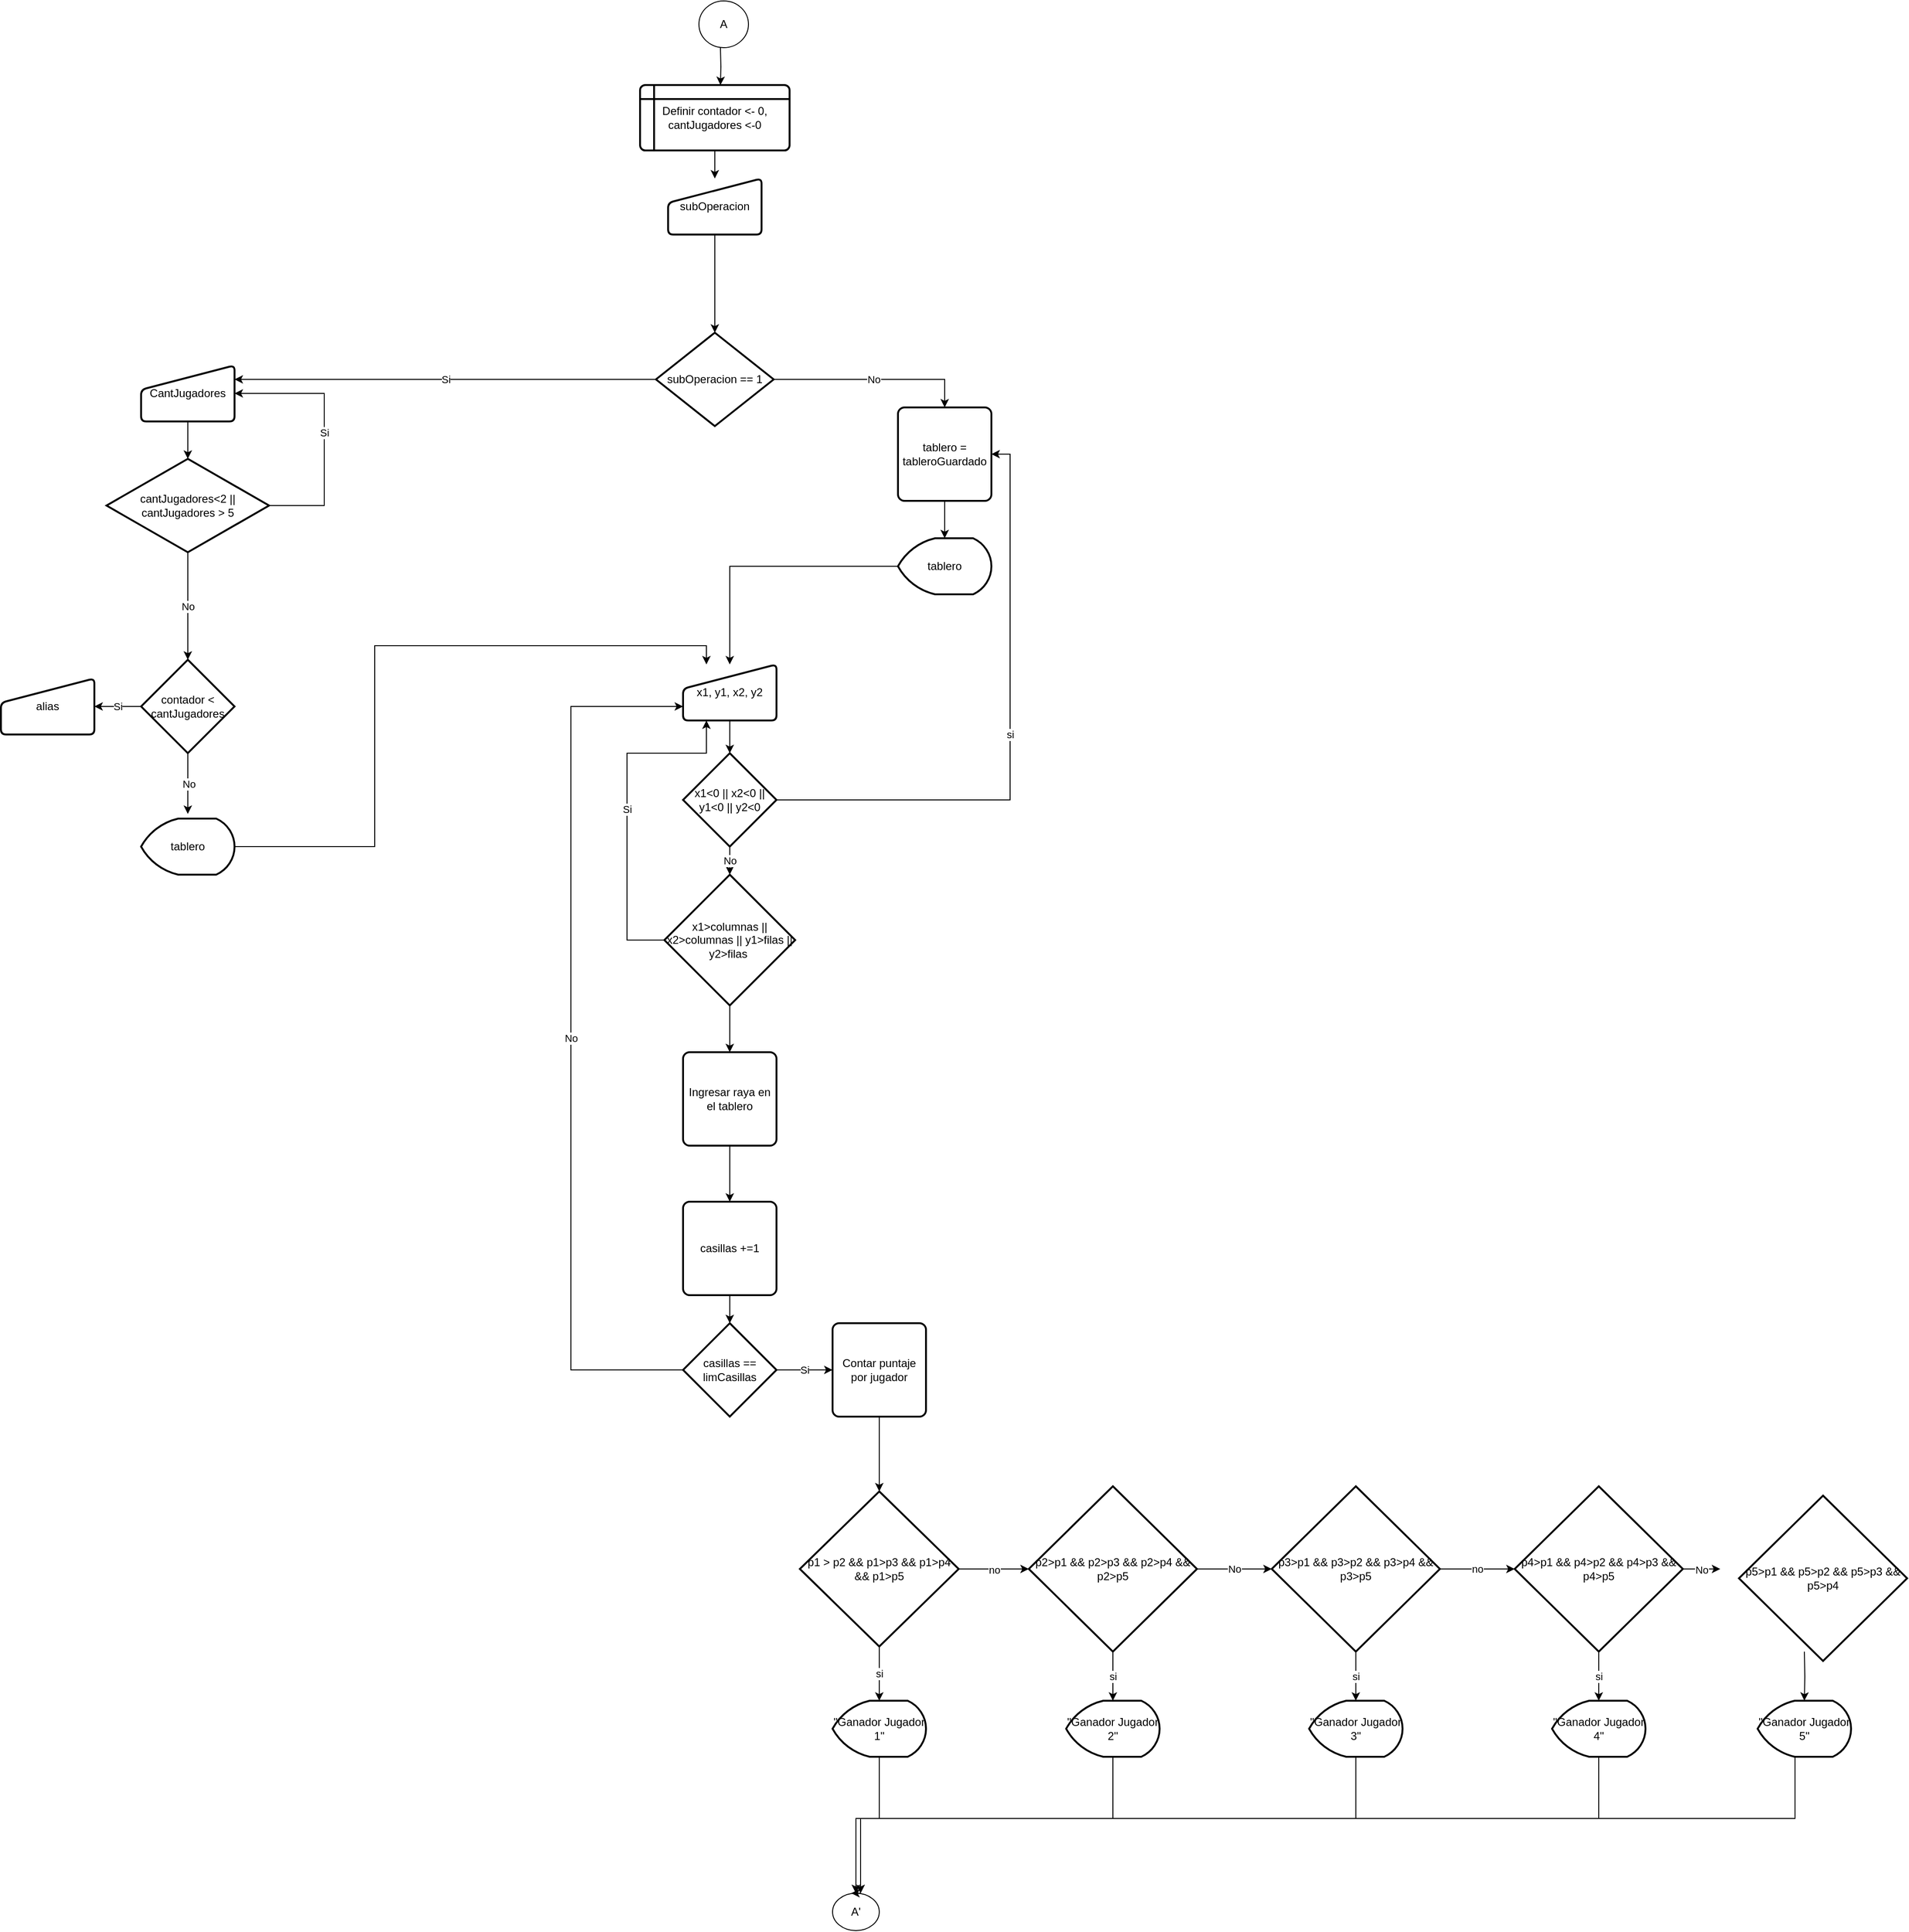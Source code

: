 <mxfile version="14.6.10" type="device"><diagram id="C5RBs43oDa-KdzZeNtuy" name="Page-1"><mxGraphModel dx="2249" dy="814" grid="1" gridSize="10" guides="1" tooltips="1" connect="1" arrows="1" fold="1" page="1" pageScale="1" pageWidth="827" pageHeight="1169" math="0" shadow="0"><root><mxCell id="WIyWlLk6GJQsqaUBKTNV-0"/><mxCell id="WIyWlLk6GJQsqaUBKTNV-1" parent="WIyWlLk6GJQsqaUBKTNV-0"/><mxCell id="ylawW8nOiuHDI_4FPvQr-1" style="edgeStyle=orthogonalEdgeStyle;rounded=0;orthogonalLoop=1;jettySize=auto;html=1;exitX=0.5;exitY=1;exitDx=0;exitDy=0;entryX=0.5;entryY=0;entryDx=0;entryDy=0;entryPerimeter=0;" parent="WIyWlLk6GJQsqaUBKTNV-1" edge="1"><mxGeometry relative="1" as="geometry"><mxPoint x="410" y="90" as="targetPoint"/><mxPoint x="410" y="50" as="sourcePoint"/></mxGeometry></mxCell><mxCell id="88ekyTWtMoJiHLPpiOos-41" style="edgeStyle=orthogonalEdgeStyle;rounded=0;orthogonalLoop=1;jettySize=auto;html=1;entryX=0.5;entryY=0;entryDx=0;entryDy=0;entryPerimeter=0;" edge="1" parent="WIyWlLk6GJQsqaUBKTNV-1" source="ylawW8nOiuHDI_4FPvQr-2" target="ylawW8nOiuHDI_4FPvQr-3"><mxGeometry relative="1" as="geometry"/></mxCell><mxCell id="ylawW8nOiuHDI_4FPvQr-2" value="subOperacion" style="html=1;strokeWidth=2;shape=manualInput;whiteSpace=wrap;rounded=1;size=26;arcSize=11;" parent="WIyWlLk6GJQsqaUBKTNV-1" vertex="1"><mxGeometry x="354" y="190" width="100" height="60" as="geometry"/></mxCell><mxCell id="ylawW8nOiuHDI_4FPvQr-8" value="No" style="edgeStyle=orthogonalEdgeStyle;rounded=0;orthogonalLoop=1;jettySize=auto;html=1;exitX=1;exitY=0.5;exitDx=0;exitDy=0;exitPerimeter=0;entryX=0.5;entryY=0;entryDx=0;entryDy=0;" parent="WIyWlLk6GJQsqaUBKTNV-1" source="ylawW8nOiuHDI_4FPvQr-3" target="ylawW8nOiuHDI_4FPvQr-7" edge="1"><mxGeometry relative="1" as="geometry"/></mxCell><mxCell id="88ekyTWtMoJiHLPpiOos-50" value="Si" style="edgeStyle=orthogonalEdgeStyle;rounded=0;orthogonalLoop=1;jettySize=auto;html=1;entryX=1;entryY=0.25;entryDx=0;entryDy=0;" edge="1" parent="WIyWlLk6GJQsqaUBKTNV-1" source="ylawW8nOiuHDI_4FPvQr-3" target="88ekyTWtMoJiHLPpiOos-46"><mxGeometry relative="1" as="geometry"><mxPoint x="14" y="405" as="targetPoint"/></mxGeometry></mxCell><mxCell id="ylawW8nOiuHDI_4FPvQr-3" value="subOperacion == 1" style="strokeWidth=2;html=1;shape=mxgraph.flowchart.decision;whiteSpace=wrap;" parent="WIyWlLk6GJQsqaUBKTNV-1" vertex="1"><mxGeometry x="341" y="355" width="126" height="100" as="geometry"/></mxCell><mxCell id="ylawW8nOiuHDI_4FPvQr-10" style="edgeStyle=orthogonalEdgeStyle;rounded=0;orthogonalLoop=1;jettySize=auto;html=1;exitX=0.5;exitY=1;exitDx=0;exitDy=0;entryX=0.5;entryY=0;entryDx=0;entryDy=0;entryPerimeter=0;" parent="WIyWlLk6GJQsqaUBKTNV-1" source="ylawW8nOiuHDI_4FPvQr-7" target="ylawW8nOiuHDI_4FPvQr-9" edge="1"><mxGeometry relative="1" as="geometry"/></mxCell><mxCell id="ylawW8nOiuHDI_4FPvQr-7" value="tablero = tableroGuardado" style="rounded=1;whiteSpace=wrap;html=1;absoluteArcSize=1;arcSize=14;strokeWidth=2;" parent="WIyWlLk6GJQsqaUBKTNV-1" vertex="1"><mxGeometry x="600" y="435" width="100" height="100" as="geometry"/></mxCell><mxCell id="ylawW8nOiuHDI_4FPvQr-13" style="edgeStyle=orthogonalEdgeStyle;rounded=0;orthogonalLoop=1;jettySize=auto;html=1;exitX=0;exitY=0.5;exitDx=0;exitDy=0;exitPerimeter=0;entryX=0.5;entryY=0;entryDx=0;entryDy=0;" parent="WIyWlLk6GJQsqaUBKTNV-1" source="ylawW8nOiuHDI_4FPvQr-9" edge="1" target="ylawW8nOiuHDI_4FPvQr-11"><mxGeometry relative="1" as="geometry"><mxPoint x="410" y="715" as="targetPoint"/><Array as="points"><mxPoint x="420" y="605"/></Array></mxGeometry></mxCell><mxCell id="ylawW8nOiuHDI_4FPvQr-9" value="tablero" style="strokeWidth=2;html=1;shape=mxgraph.flowchart.display;whiteSpace=wrap;" parent="WIyWlLk6GJQsqaUBKTNV-1" vertex="1"><mxGeometry x="600" y="575" width="100" height="60" as="geometry"/></mxCell><mxCell id="ylawW8nOiuHDI_4FPvQr-15" style="edgeStyle=orthogonalEdgeStyle;rounded=0;orthogonalLoop=1;jettySize=auto;html=1;exitX=0.5;exitY=1;exitDx=0;exitDy=0;entryX=0.5;entryY=0;entryDx=0;entryDy=0;entryPerimeter=0;" parent="WIyWlLk6GJQsqaUBKTNV-1" source="ylawW8nOiuHDI_4FPvQr-11" target="ylawW8nOiuHDI_4FPvQr-14" edge="1"><mxGeometry relative="1" as="geometry"/></mxCell><mxCell id="ylawW8nOiuHDI_4FPvQr-11" value="x1, y1, x2, y2" style="html=1;strokeWidth=2;shape=manualInput;whiteSpace=wrap;rounded=1;size=26;arcSize=11;" parent="WIyWlLk6GJQsqaUBKTNV-1" vertex="1"><mxGeometry x="370" y="710" width="100" height="60" as="geometry"/></mxCell><mxCell id="ylawW8nOiuHDI_4FPvQr-17" value="si" style="edgeStyle=orthogonalEdgeStyle;rounded=0;orthogonalLoop=1;jettySize=auto;html=1;exitX=1;exitY=0.5;exitDx=0;exitDy=0;exitPerimeter=0;entryX=1;entryY=0.5;entryDx=0;entryDy=0;" parent="WIyWlLk6GJQsqaUBKTNV-1" source="ylawW8nOiuHDI_4FPvQr-14" target="ylawW8nOiuHDI_4FPvQr-7" edge="1"><mxGeometry relative="1" as="geometry"/></mxCell><mxCell id="88ekyTWtMoJiHLPpiOos-2" value="No" style="edgeStyle=orthogonalEdgeStyle;rounded=0;orthogonalLoop=1;jettySize=auto;html=1;entryX=0.5;entryY=0;entryDx=0;entryDy=0;entryPerimeter=0;" edge="1" parent="WIyWlLk6GJQsqaUBKTNV-1" source="ylawW8nOiuHDI_4FPvQr-14" target="88ekyTWtMoJiHLPpiOos-0"><mxGeometry relative="1" as="geometry"/></mxCell><mxCell id="ylawW8nOiuHDI_4FPvQr-14" value="x1&amp;lt;0 || x2&amp;lt;0 || y1&amp;lt;0 || y2&amp;lt;0" style="strokeWidth=2;html=1;shape=mxgraph.flowchart.decision;whiteSpace=wrap;" parent="WIyWlLk6GJQsqaUBKTNV-1" vertex="1"><mxGeometry x="370" y="805" width="100" height="100" as="geometry"/></mxCell><mxCell id="ylawW8nOiuHDI_4FPvQr-22" style="edgeStyle=orthogonalEdgeStyle;rounded=0;orthogonalLoop=1;jettySize=auto;html=1;exitX=0.5;exitY=1;exitDx=0;exitDy=0;entryX=0.5;entryY=0;entryDx=0;entryDy=0;entryPerimeter=0;" parent="WIyWlLk6GJQsqaUBKTNV-1" source="ylawW8nOiuHDI_4FPvQr-19" target="ylawW8nOiuHDI_4FPvQr-21" edge="1"><mxGeometry relative="1" as="geometry"/></mxCell><mxCell id="ylawW8nOiuHDI_4FPvQr-19" value="casillas +=1" style="rounded=1;whiteSpace=wrap;html=1;absoluteArcSize=1;arcSize=14;strokeWidth=2;" parent="WIyWlLk6GJQsqaUBKTNV-1" vertex="1"><mxGeometry x="370" y="1285" width="100" height="100" as="geometry"/></mxCell><mxCell id="ylawW8nOiuHDI_4FPvQr-23" value="No" style="edgeStyle=orthogonalEdgeStyle;rounded=0;orthogonalLoop=1;jettySize=auto;html=1;exitX=0;exitY=0.5;exitDx=0;exitDy=0;exitPerimeter=0;entryX=0;entryY=0.75;entryDx=0;entryDy=0;" parent="WIyWlLk6GJQsqaUBKTNV-1" source="ylawW8nOiuHDI_4FPvQr-21" target="ylawW8nOiuHDI_4FPvQr-11" edge="1"><mxGeometry relative="1" as="geometry"><Array as="points"><mxPoint x="250" y="1465"/><mxPoint x="250" y="755"/></Array></mxGeometry></mxCell><mxCell id="88ekyTWtMoJiHLPpiOos-5" value="Si" style="edgeStyle=orthogonalEdgeStyle;rounded=0;orthogonalLoop=1;jettySize=auto;html=1;entryX=0;entryY=0.5;entryDx=0;entryDy=0;" edge="1" parent="WIyWlLk6GJQsqaUBKTNV-1" source="ylawW8nOiuHDI_4FPvQr-21" target="jDGdgUEeSztXkg5jQQTy-4"><mxGeometry relative="1" as="geometry"/></mxCell><mxCell id="ylawW8nOiuHDI_4FPvQr-21" value="casillas == limCasillas" style="strokeWidth=2;html=1;shape=mxgraph.flowchart.decision;whiteSpace=wrap;" parent="WIyWlLk6GJQsqaUBKTNV-1" vertex="1"><mxGeometry x="370" y="1415" width="100" height="100" as="geometry"/></mxCell><mxCell id="ylawW8nOiuHDI_4FPvQr-27" value="si" style="edgeStyle=orthogonalEdgeStyle;rounded=0;orthogonalLoop=1;jettySize=auto;html=1;exitX=0.5;exitY=1;exitDx=0;exitDy=0;exitPerimeter=0;entryX=0.5;entryY=0;entryDx=0;entryDy=0;entryPerimeter=0;" parent="WIyWlLk6GJQsqaUBKTNV-1" source="ylawW8nOiuHDI_4FPvQr-24" target="ylawW8nOiuHDI_4FPvQr-26" edge="1"><mxGeometry relative="1" as="geometry"/></mxCell><mxCell id="ylawW8nOiuHDI_4FPvQr-29" value="no" style="edgeStyle=orthogonalEdgeStyle;rounded=0;orthogonalLoop=1;jettySize=auto;html=1;exitX=1;exitY=0.5;exitDx=0;exitDy=0;exitPerimeter=0;" parent="WIyWlLk6GJQsqaUBKTNV-1" source="ylawW8nOiuHDI_4FPvQr-24" edge="1"><mxGeometry relative="1" as="geometry"><mxPoint x="740" y="1678" as="targetPoint"/></mxGeometry></mxCell><mxCell id="ylawW8nOiuHDI_4FPvQr-24" value="p1 &amp;gt; p2 &amp;amp;&amp;amp; p1&amp;gt;p3 &amp;amp;&amp;amp; p1&amp;gt;p4 &amp;amp;&amp;amp; p1&amp;gt;p5" style="strokeWidth=2;html=1;shape=mxgraph.flowchart.decision;whiteSpace=wrap;" parent="WIyWlLk6GJQsqaUBKTNV-1" vertex="1"><mxGeometry x="495" y="1595" width="170" height="166" as="geometry"/></mxCell><mxCell id="88ekyTWtMoJiHLPpiOos-27" style="edgeStyle=orthogonalEdgeStyle;rounded=0;orthogonalLoop=1;jettySize=auto;html=1;" edge="1" parent="WIyWlLk6GJQsqaUBKTNV-1" source="ylawW8nOiuHDI_4FPvQr-26"><mxGeometry relative="1" as="geometry"><mxPoint x="560" y="2025" as="targetPoint"/><Array as="points"><mxPoint x="580" y="1945"/><mxPoint x="560" y="1945"/></Array></mxGeometry></mxCell><mxCell id="ylawW8nOiuHDI_4FPvQr-26" value="&quot;Ganador Jugador 1&quot;" style="strokeWidth=2;html=1;shape=mxgraph.flowchart.display;whiteSpace=wrap;" parent="WIyWlLk6GJQsqaUBKTNV-1" vertex="1"><mxGeometry x="530" y="1819" width="100" height="60" as="geometry"/></mxCell><mxCell id="jDGdgUEeSztXkg5jQQTy-0" value="A" style="ellipse;whiteSpace=wrap;html=1;" parent="WIyWlLk6GJQsqaUBKTNV-1" vertex="1"><mxGeometry x="387" width="53" height="50" as="geometry"/></mxCell><mxCell id="jDGdgUEeSztXkg5jQQTy-1" value="A'" style="ellipse;whiteSpace=wrap;html=1;" parent="WIyWlLk6GJQsqaUBKTNV-1" vertex="1"><mxGeometry x="530" y="2025" width="50" height="40" as="geometry"/></mxCell><mxCell id="88ekyTWtMoJiHLPpiOos-4" style="edgeStyle=orthogonalEdgeStyle;rounded=0;orthogonalLoop=1;jettySize=auto;html=1;" edge="1" parent="WIyWlLk6GJQsqaUBKTNV-1" source="jDGdgUEeSztXkg5jQQTy-2" target="ylawW8nOiuHDI_4FPvQr-19"><mxGeometry relative="1" as="geometry"/></mxCell><mxCell id="jDGdgUEeSztXkg5jQQTy-2" value="Ingresar raya en el tablero" style="rounded=1;whiteSpace=wrap;html=1;absoluteArcSize=1;arcSize=14;strokeWidth=2;" parent="WIyWlLk6GJQsqaUBKTNV-1" vertex="1"><mxGeometry x="370" y="1125" width="100" height="100" as="geometry"/></mxCell><mxCell id="88ekyTWtMoJiHLPpiOos-6" style="edgeStyle=orthogonalEdgeStyle;rounded=0;orthogonalLoop=1;jettySize=auto;html=1;entryX=0.5;entryY=0;entryDx=0;entryDy=0;entryPerimeter=0;" edge="1" parent="WIyWlLk6GJQsqaUBKTNV-1" source="jDGdgUEeSztXkg5jQQTy-4" target="ylawW8nOiuHDI_4FPvQr-24"><mxGeometry relative="1" as="geometry"/></mxCell><mxCell id="jDGdgUEeSztXkg5jQQTy-4" value="Contar puntaje por jugador" style="rounded=1;whiteSpace=wrap;html=1;absoluteArcSize=1;arcSize=14;strokeWidth=2;" parent="WIyWlLk6GJQsqaUBKTNV-1" vertex="1"><mxGeometry x="530" y="1415" width="100" height="100" as="geometry"/></mxCell><mxCell id="88ekyTWtMoJiHLPpiOos-1" value="Si" style="edgeStyle=orthogonalEdgeStyle;rounded=0;orthogonalLoop=1;jettySize=auto;html=1;entryX=0.25;entryY=1;entryDx=0;entryDy=0;" edge="1" parent="WIyWlLk6GJQsqaUBKTNV-1" source="88ekyTWtMoJiHLPpiOos-0" target="ylawW8nOiuHDI_4FPvQr-11"><mxGeometry relative="1" as="geometry"><Array as="points"><mxPoint x="310" y="1005"/><mxPoint x="310" y="805"/><mxPoint x="395" y="805"/></Array></mxGeometry></mxCell><mxCell id="88ekyTWtMoJiHLPpiOos-3" style="edgeStyle=orthogonalEdgeStyle;rounded=0;orthogonalLoop=1;jettySize=auto;html=1;" edge="1" parent="WIyWlLk6GJQsqaUBKTNV-1" source="88ekyTWtMoJiHLPpiOos-0" target="jDGdgUEeSztXkg5jQQTy-2"><mxGeometry relative="1" as="geometry"/></mxCell><mxCell id="88ekyTWtMoJiHLPpiOos-0" value="x1&amp;gt;columnas || x2&amp;gt;columnas || y1&amp;gt;filas || y2&amp;gt;filas&amp;nbsp;" style="strokeWidth=2;html=1;shape=mxgraph.flowchart.decision;whiteSpace=wrap;" vertex="1" parent="WIyWlLk6GJQsqaUBKTNV-1"><mxGeometry x="350" y="935" width="140" height="140" as="geometry"/></mxCell><mxCell id="88ekyTWtMoJiHLPpiOos-10" value="si" style="edgeStyle=orthogonalEdgeStyle;rounded=0;orthogonalLoop=1;jettySize=auto;html=1;entryX=0.5;entryY=0;entryDx=0;entryDy=0;entryPerimeter=0;" edge="1" parent="WIyWlLk6GJQsqaUBKTNV-1" source="88ekyTWtMoJiHLPpiOos-8" target="88ekyTWtMoJiHLPpiOos-9"><mxGeometry relative="1" as="geometry"/></mxCell><mxCell id="88ekyTWtMoJiHLPpiOos-20" value="No" style="edgeStyle=orthogonalEdgeStyle;rounded=0;orthogonalLoop=1;jettySize=auto;html=1;entryX=0;entryY=0.5;entryDx=0;entryDy=0;entryPerimeter=0;" edge="1" parent="WIyWlLk6GJQsqaUBKTNV-1" source="88ekyTWtMoJiHLPpiOos-8" target="88ekyTWtMoJiHLPpiOos-12"><mxGeometry relative="1" as="geometry"/></mxCell><mxCell id="88ekyTWtMoJiHLPpiOos-8" value="p2&amp;gt;p1 &amp;amp;&amp;amp; p2&amp;gt;p3 &amp;amp;&amp;amp; p2&amp;gt;p4 &amp;amp;&amp;amp; p2&amp;gt;p5" style="strokeWidth=2;html=1;shape=mxgraph.flowchart.decision;whiteSpace=wrap;" vertex="1" parent="WIyWlLk6GJQsqaUBKTNV-1"><mxGeometry x="740" y="1589.5" width="180" height="177" as="geometry"/></mxCell><mxCell id="88ekyTWtMoJiHLPpiOos-26" style="edgeStyle=orthogonalEdgeStyle;rounded=0;orthogonalLoop=1;jettySize=auto;html=1;" edge="1" parent="WIyWlLk6GJQsqaUBKTNV-1" source="88ekyTWtMoJiHLPpiOos-9"><mxGeometry relative="1" as="geometry"><mxPoint x="560" y="2025" as="targetPoint"/><Array as="points"><mxPoint x="830" y="1945"/><mxPoint x="560" y="1945"/></Array></mxGeometry></mxCell><mxCell id="88ekyTWtMoJiHLPpiOos-9" value="&quot;Ganador Jugador 2&quot;" style="strokeWidth=2;html=1;shape=mxgraph.flowchart.display;whiteSpace=wrap;" vertex="1" parent="WIyWlLk6GJQsqaUBKTNV-1"><mxGeometry x="780" y="1819" width="100" height="60" as="geometry"/></mxCell><mxCell id="88ekyTWtMoJiHLPpiOos-11" value="si" style="edgeStyle=orthogonalEdgeStyle;rounded=0;orthogonalLoop=1;jettySize=auto;html=1;entryX=0.5;entryY=0;entryDx=0;entryDy=0;entryPerimeter=0;" edge="1" parent="WIyWlLk6GJQsqaUBKTNV-1" source="88ekyTWtMoJiHLPpiOos-12" target="88ekyTWtMoJiHLPpiOos-13"><mxGeometry relative="1" as="geometry"/></mxCell><mxCell id="88ekyTWtMoJiHLPpiOos-21" value="no" style="edgeStyle=orthogonalEdgeStyle;rounded=0;orthogonalLoop=1;jettySize=auto;html=1;entryX=0;entryY=0.5;entryDx=0;entryDy=0;entryPerimeter=0;" edge="1" parent="WIyWlLk6GJQsqaUBKTNV-1" source="88ekyTWtMoJiHLPpiOos-12" target="88ekyTWtMoJiHLPpiOos-15"><mxGeometry relative="1" as="geometry"/></mxCell><mxCell id="88ekyTWtMoJiHLPpiOos-12" value="p3&amp;gt;p1 &amp;amp;&amp;amp; p3&amp;gt;p2 &amp;amp;&amp;amp; p3&amp;gt;p4 &amp;amp;&amp;amp; p3&amp;gt;p5" style="strokeWidth=2;html=1;shape=mxgraph.flowchart.decision;whiteSpace=wrap;" vertex="1" parent="WIyWlLk6GJQsqaUBKTNV-1"><mxGeometry x="1000" y="1589.5" width="180" height="177" as="geometry"/></mxCell><mxCell id="88ekyTWtMoJiHLPpiOos-25" style="edgeStyle=orthogonalEdgeStyle;rounded=0;orthogonalLoop=1;jettySize=auto;html=1;entryX=0.5;entryY=0;entryDx=0;entryDy=0;" edge="1" parent="WIyWlLk6GJQsqaUBKTNV-1" source="88ekyTWtMoJiHLPpiOos-13" target="jDGdgUEeSztXkg5jQQTy-1"><mxGeometry relative="1" as="geometry"><Array as="points"><mxPoint x="1090" y="1945"/><mxPoint x="555" y="1945"/></Array></mxGeometry></mxCell><mxCell id="88ekyTWtMoJiHLPpiOos-13" value="&quot;Ganador Jugador 3&quot;" style="strokeWidth=2;html=1;shape=mxgraph.flowchart.display;whiteSpace=wrap;" vertex="1" parent="WIyWlLk6GJQsqaUBKTNV-1"><mxGeometry x="1040" y="1819" width="100" height="60" as="geometry"/></mxCell><mxCell id="88ekyTWtMoJiHLPpiOos-14" value="si" style="edgeStyle=orthogonalEdgeStyle;rounded=0;orthogonalLoop=1;jettySize=auto;html=1;entryX=0.5;entryY=0;entryDx=0;entryDy=0;entryPerimeter=0;" edge="1" parent="WIyWlLk6GJQsqaUBKTNV-1" source="88ekyTWtMoJiHLPpiOos-15" target="88ekyTWtMoJiHLPpiOos-16"><mxGeometry relative="1" as="geometry"/></mxCell><mxCell id="88ekyTWtMoJiHLPpiOos-22" value="No" style="edgeStyle=orthogonalEdgeStyle;rounded=0;orthogonalLoop=1;jettySize=auto;html=1;entryX=0;entryY=0.5;entryDx=0;entryDy=0;entryPerimeter=0;" edge="1" parent="WIyWlLk6GJQsqaUBKTNV-1" source="88ekyTWtMoJiHLPpiOos-15"><mxGeometry relative="1" as="geometry"><mxPoint x="1480" y="1678" as="targetPoint"/></mxGeometry></mxCell><mxCell id="88ekyTWtMoJiHLPpiOos-15" value="p4&amp;gt;p1 &amp;amp;&amp;amp; p4&amp;gt;p2 &amp;amp;&amp;amp; p4&amp;gt;p3 &amp;amp;&amp;amp; p4&amp;gt;p5" style="strokeWidth=2;html=1;shape=mxgraph.flowchart.decision;whiteSpace=wrap;" vertex="1" parent="WIyWlLk6GJQsqaUBKTNV-1"><mxGeometry x="1260" y="1589.5" width="180" height="177" as="geometry"/></mxCell><mxCell id="88ekyTWtMoJiHLPpiOos-24" style="edgeStyle=orthogonalEdgeStyle;rounded=0;orthogonalLoop=1;jettySize=auto;html=1;" edge="1" parent="WIyWlLk6GJQsqaUBKTNV-1" source="88ekyTWtMoJiHLPpiOos-16"><mxGeometry relative="1" as="geometry"><mxPoint x="550" y="2025" as="targetPoint"/><Array as="points"><mxPoint x="1350" y="1945"/><mxPoint x="560" y="1945"/><mxPoint x="560" y="2025"/></Array></mxGeometry></mxCell><mxCell id="88ekyTWtMoJiHLPpiOos-16" value="&quot;Ganador Jugador 4&quot;" style="strokeWidth=2;html=1;shape=mxgraph.flowchart.display;whiteSpace=wrap;" vertex="1" parent="WIyWlLk6GJQsqaUBKTNV-1"><mxGeometry x="1300" y="1819" width="100" height="60" as="geometry"/></mxCell><mxCell id="88ekyTWtMoJiHLPpiOos-17" style="edgeStyle=orthogonalEdgeStyle;rounded=0;orthogonalLoop=1;jettySize=auto;html=1;entryX=0.5;entryY=0;entryDx=0;entryDy=0;entryPerimeter=0;" edge="1" parent="WIyWlLk6GJQsqaUBKTNV-1" target="88ekyTWtMoJiHLPpiOos-19"><mxGeometry relative="1" as="geometry"><mxPoint x="1570" y="1766.5" as="sourcePoint"/></mxGeometry></mxCell><mxCell id="88ekyTWtMoJiHLPpiOos-18" value="p5&amp;gt;p1 &amp;amp;&amp;amp; p5&amp;gt;p2 &amp;amp;&amp;amp; p5&amp;gt;p3 &amp;amp;&amp;amp; p5&amp;gt;p4" style="strokeWidth=2;html=1;shape=mxgraph.flowchart.decision;whiteSpace=wrap;" vertex="1" parent="WIyWlLk6GJQsqaUBKTNV-1"><mxGeometry x="1500" y="1599.5" width="180" height="177" as="geometry"/></mxCell><mxCell id="88ekyTWtMoJiHLPpiOos-23" style="edgeStyle=orthogonalEdgeStyle;rounded=0;orthogonalLoop=1;jettySize=auto;html=1;" edge="1" parent="WIyWlLk6GJQsqaUBKTNV-1" source="88ekyTWtMoJiHLPpiOos-19" target="jDGdgUEeSztXkg5jQQTy-1"><mxGeometry relative="1" as="geometry"><Array as="points"><mxPoint x="1560" y="1945"/><mxPoint x="555" y="1945"/></Array></mxGeometry></mxCell><mxCell id="88ekyTWtMoJiHLPpiOos-19" value="&quot;Ganador Jugador 5&quot;" style="strokeWidth=2;html=1;shape=mxgraph.flowchart.display;whiteSpace=wrap;" vertex="1" parent="WIyWlLk6GJQsqaUBKTNV-1"><mxGeometry x="1520" y="1819" width="100" height="60" as="geometry"/></mxCell><mxCell id="88ekyTWtMoJiHLPpiOos-32" style="edgeStyle=orthogonalEdgeStyle;rounded=0;orthogonalLoop=1;jettySize=auto;html=1;" edge="1" parent="WIyWlLk6GJQsqaUBKTNV-1" source="88ekyTWtMoJiHLPpiOos-29"><mxGeometry relative="1" as="geometry"><mxPoint x="404" y="190" as="targetPoint"/></mxGeometry></mxCell><mxCell id="88ekyTWtMoJiHLPpiOos-29" value="Definir contador &amp;lt;- 0, cantJugadores &amp;lt;-0" style="shape=internalStorage;whiteSpace=wrap;html=1;dx=15;dy=15;rounded=1;arcSize=8;strokeWidth=2;" vertex="1" parent="WIyWlLk6GJQsqaUBKTNV-1"><mxGeometry x="324" y="90" width="160" height="70" as="geometry"/></mxCell><mxCell id="88ekyTWtMoJiHLPpiOos-42" value="Si" style="edgeStyle=orthogonalEdgeStyle;rounded=0;orthogonalLoop=1;jettySize=auto;html=1;entryX=1;entryY=0.5;entryDx=0;entryDy=0;" edge="1" parent="WIyWlLk6GJQsqaUBKTNV-1" source="88ekyTWtMoJiHLPpiOos-44" target="88ekyTWtMoJiHLPpiOos-46"><mxGeometry relative="1" as="geometry"><Array as="points"><mxPoint x="-14" y="540"/><mxPoint x="-14" y="420"/></Array></mxGeometry></mxCell><mxCell id="88ekyTWtMoJiHLPpiOos-43" value="No" style="edgeStyle=orthogonalEdgeStyle;rounded=0;orthogonalLoop=1;jettySize=auto;html=1;entryX=0.5;entryY=0;entryDx=0;entryDy=0;entryPerimeter=0;" edge="1" parent="WIyWlLk6GJQsqaUBKTNV-1" source="88ekyTWtMoJiHLPpiOos-44" target="88ekyTWtMoJiHLPpiOos-48"><mxGeometry relative="1" as="geometry"/></mxCell><mxCell id="88ekyTWtMoJiHLPpiOos-44" value="cantJugadores&amp;lt;2 || cantJugadores &amp;gt; 5" style="strokeWidth=2;html=1;shape=mxgraph.flowchart.decision;whiteSpace=wrap;" vertex="1" parent="WIyWlLk6GJQsqaUBKTNV-1"><mxGeometry x="-247" y="490" width="174" height="100" as="geometry"/></mxCell><mxCell id="88ekyTWtMoJiHLPpiOos-45" style="edgeStyle=orthogonalEdgeStyle;rounded=0;orthogonalLoop=1;jettySize=auto;html=1;entryX=0.5;entryY=0;entryDx=0;entryDy=0;entryPerimeter=0;" edge="1" parent="WIyWlLk6GJQsqaUBKTNV-1" source="88ekyTWtMoJiHLPpiOos-46" target="88ekyTWtMoJiHLPpiOos-44"><mxGeometry relative="1" as="geometry"/></mxCell><mxCell id="88ekyTWtMoJiHLPpiOos-46" value="CantJugadores" style="html=1;strokeWidth=2;shape=manualInput;whiteSpace=wrap;rounded=1;size=26;arcSize=11;" vertex="1" parent="WIyWlLk6GJQsqaUBKTNV-1"><mxGeometry x="-210" y="390" width="100" height="60" as="geometry"/></mxCell><mxCell id="88ekyTWtMoJiHLPpiOos-47" value="Si" style="edgeStyle=orthogonalEdgeStyle;rounded=0;orthogonalLoop=1;jettySize=auto;html=1;" edge="1" parent="WIyWlLk6GJQsqaUBKTNV-1" source="88ekyTWtMoJiHLPpiOos-48" target="88ekyTWtMoJiHLPpiOos-49"><mxGeometry relative="1" as="geometry"/></mxCell><mxCell id="88ekyTWtMoJiHLPpiOos-53" value="No" style="edgeStyle=orthogonalEdgeStyle;rounded=0;orthogonalLoop=1;jettySize=auto;html=1;" edge="1" parent="WIyWlLk6GJQsqaUBKTNV-1" source="88ekyTWtMoJiHLPpiOos-48"><mxGeometry relative="1" as="geometry"><mxPoint x="-160" y="870" as="targetPoint"/></mxGeometry></mxCell><mxCell id="88ekyTWtMoJiHLPpiOos-48" value="contador &amp;lt; cantJugadores" style="strokeWidth=2;html=1;shape=mxgraph.flowchart.decision;whiteSpace=wrap;" vertex="1" parent="WIyWlLk6GJQsqaUBKTNV-1"><mxGeometry x="-210" y="705" width="100" height="100" as="geometry"/></mxCell><mxCell id="88ekyTWtMoJiHLPpiOos-49" value="alias" style="html=1;strokeWidth=2;shape=manualInput;whiteSpace=wrap;rounded=1;size=26;arcSize=11;" vertex="1" parent="WIyWlLk6GJQsqaUBKTNV-1"><mxGeometry x="-360" y="725" width="100" height="60" as="geometry"/></mxCell><mxCell id="88ekyTWtMoJiHLPpiOos-54" style="edgeStyle=orthogonalEdgeStyle;rounded=0;orthogonalLoop=1;jettySize=auto;html=1;entryX=0.25;entryY=0;entryDx=0;entryDy=0;" edge="1" parent="WIyWlLk6GJQsqaUBKTNV-1" source="88ekyTWtMoJiHLPpiOos-52" target="ylawW8nOiuHDI_4FPvQr-11"><mxGeometry relative="1" as="geometry"><Array as="points"><mxPoint x="40" y="905"/><mxPoint x="40" y="690"/><mxPoint x="395" y="690"/></Array></mxGeometry></mxCell><mxCell id="88ekyTWtMoJiHLPpiOos-52" value="tablero" style="strokeWidth=2;html=1;shape=mxgraph.flowchart.display;whiteSpace=wrap;" vertex="1" parent="WIyWlLk6GJQsqaUBKTNV-1"><mxGeometry x="-210" y="875" width="100" height="60" as="geometry"/></mxCell></root></mxGraphModel></diagram></mxfile>